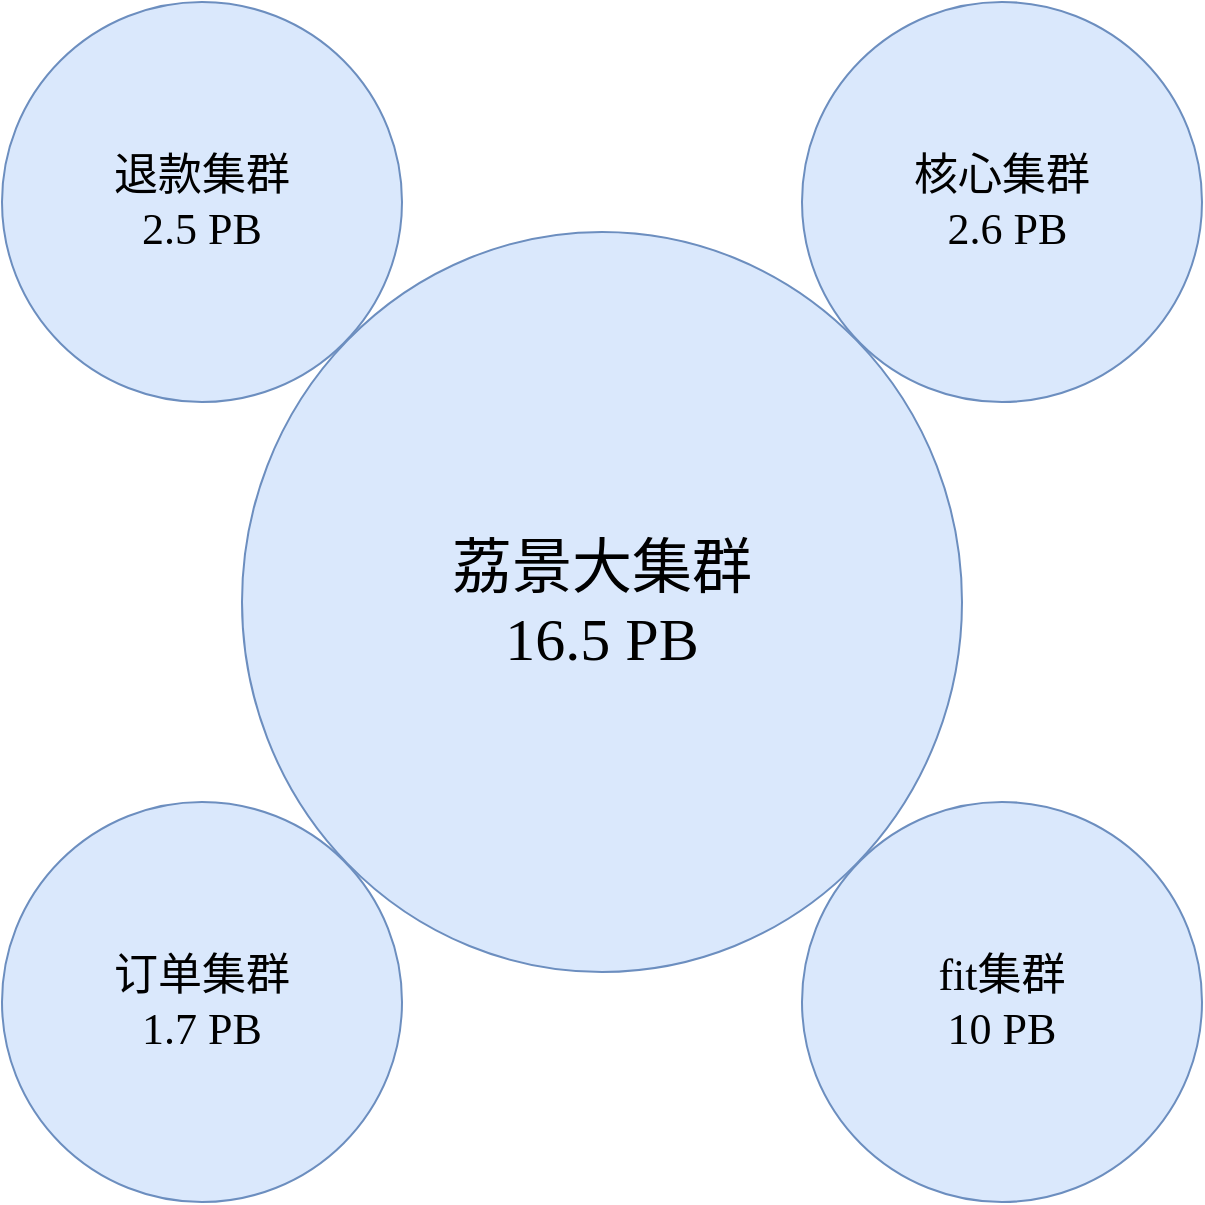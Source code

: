 <mxfile version="15.9.1" type="github" pages="5">
  <diagram name="Page-1" id="dd472eb7-4b8b-5cd9-a60b-b15522922e76">
    <mxGraphModel dx="1422" dy="762" grid="0" gridSize="10" guides="1" tooltips="1" connect="1" arrows="1" fold="1" page="0" pageScale="1" pageWidth="1100" pageHeight="850" background="none" math="0" shadow="0">
      <root>
        <mxCell id="0" />
        <mxCell id="1" parent="0" />
        <mxCell id="e7wq9mSCcDppuuJi101E-3" value="" style="group" parent="1" vertex="1" connectable="0">
          <mxGeometry x="230" y="80" width="600" height="600" as="geometry" />
        </mxCell>
        <mxCell id="45236fa5f4b8e91a-5" value="&lt;font style=&quot;font-size: 22px&quot;&gt;退款集群&lt;br&gt;2.5 PB&lt;br&gt;&lt;/font&gt;" style="ellipse;whiteSpace=wrap;html=1;rounded=0;shadow=0;dashed=0;comic=0;fontFamily=Verdana;fontSize=22;fillColor=#dae8fc;strokeColor=#6c8ebf;" parent="e7wq9mSCcDppuuJi101E-3" vertex="1">
          <mxGeometry width="200" height="200" as="geometry" />
        </mxCell>
        <mxCell id="45236fa5f4b8e91a-6" value="核心集群&lt;br&gt;&amp;nbsp;2.6 PB" style="ellipse;whiteSpace=wrap;html=1;rounded=0;shadow=0;dashed=0;comic=0;fontFamily=Verdana;fontSize=22;fillColor=#dae8fc;strokeColor=#6c8ebf;" parent="e7wq9mSCcDppuuJi101E-3" vertex="1">
          <mxGeometry x="400" width="200" height="200" as="geometry" />
        </mxCell>
        <mxCell id="45236fa5f4b8e91a-7" value="fit集群&lt;br&gt;10 PB" style="ellipse;whiteSpace=wrap;html=1;rounded=0;shadow=0;dashed=0;comic=0;fontFamily=Verdana;fontSize=22;fillColor=#dae8fc;strokeColor=#6c8ebf;" parent="e7wq9mSCcDppuuJi101E-3" vertex="1">
          <mxGeometry x="400" y="400" width="200" height="200" as="geometry" />
        </mxCell>
        <mxCell id="45236fa5f4b8e91a-8" value="订单集群&lt;br&gt;1.7 PB" style="ellipse;whiteSpace=wrap;html=1;rounded=0;shadow=0;dashed=0;comic=0;fontFamily=Verdana;fontSize=22;fillColor=#dae8fc;strokeColor=#6c8ebf;" parent="e7wq9mSCcDppuuJi101E-3" vertex="1">
          <mxGeometry y="400" width="200" height="200" as="geometry" />
        </mxCell>
        <mxCell id="374e34682ed331ee-1" value="&lt;span&gt;&lt;font style=&quot;font-size: 30px&quot;&gt;荔景大集群&lt;br&gt;16.5 PB&lt;br&gt;&lt;/font&gt;&lt;/span&gt;" style="ellipse;whiteSpace=wrap;html=1;rounded=0;shadow=0;dashed=0;comic=0;fontFamily=Verdana;fontSize=22;fillColor=#dae8fc;strokeColor=#6c8ebf;labelBorderColor=none;" parent="e7wq9mSCcDppuuJi101E-3" vertex="1">
          <mxGeometry x="120" y="115" width="360" height="370" as="geometry" />
        </mxCell>
      </root>
    </mxGraphModel>
  </diagram>
  <diagram id="4afgLCc1dEWonRlIrafz" name="第 4 页">
    <mxGraphModel dx="1422" dy="762" grid="0" gridSize="10" guides="1" tooltips="1" connect="1" arrows="1" fold="1" page="0" pageScale="1" pageWidth="827" pageHeight="1169" math="0" shadow="0">
      <root>
        <mxCell id="CyjUIUi3cRFa5IfwUqBt-0" />
        <mxCell id="CyjUIUi3cRFa5IfwUqBt-1" parent="CyjUIUi3cRFa5IfwUqBt-0" />
        <mxCell id="viXS1CL5_idXT0G1bb3e-28" value="&lt;font style=&quot;font-size: 14px&quot;&gt;&lt;span style=&quot;font-family: &amp;#34;verdana&amp;#34;&quot;&gt;退款集群&lt;/span&gt;&lt;br style=&quot;font-family: &amp;#34;verdana&amp;#34;&quot;&gt;&lt;span style=&quot;font-family: &amp;#34;verdana&amp;#34;&quot;&gt;2.5 PB&lt;/span&gt;&lt;/font&gt;" style="shape=mxgraph.basic.three_corner_round_rect;dx=18;flipH=1;html=1;fillColor=#dae8fc;strokeColor=#6c8ebf;shadow=0;fontSize=12;align=center;fontStyle=0;whiteSpace=wrap;rounded=0;" vertex="1" parent="CyjUIUi3cRFa5IfwUqBt-1">
          <mxGeometry x="270" y="310" width="100" height="100" as="geometry" />
        </mxCell>
        <mxCell id="viXS1CL5_idXT0G1bb3e-29" value="&lt;font style=&quot;font-size: 14px&quot;&gt;&lt;span style=&quot;font-family: &amp;#34;verdana&amp;#34;&quot;&gt;核心集群&lt;/span&gt;&lt;br style=&quot;font-family: &amp;#34;verdana&amp;#34;&quot;&gt;&lt;span style=&quot;font-family: &amp;#34;verdana&amp;#34;&quot;&gt;&amp;nbsp;2.6 PB&lt;/span&gt;&lt;/font&gt;" style="shape=mxgraph.basic.three_corner_round_rect;dx=18;html=1;fillColor=#d5e8d4;strokeColor=#82b366;shadow=0;fontSize=12;align=center;fontStyle=0;whiteSpace=wrap;rounded=0;" vertex="1" parent="CyjUIUi3cRFa5IfwUqBt-1">
          <mxGeometry x="430" y="310" width="100" height="100" as="geometry" />
        </mxCell>
        <mxCell id="viXS1CL5_idXT0G1bb3e-30" value="&lt;font style=&quot;font-size: 14px&quot;&gt;&lt;span style=&quot;font-family: &amp;#34;verdana&amp;#34;&quot;&gt;订单集群&lt;/span&gt;&lt;br style=&quot;font-family: &amp;#34;verdana&amp;#34;&quot;&gt;&lt;span style=&quot;font-family: &amp;#34;verdana&amp;#34;&quot;&gt;1.7 PB&lt;/span&gt;&lt;/font&gt;" style="shape=mxgraph.basic.three_corner_round_rect;dx=18;flipH=1;flipV=1;html=1;fillColor=#fff2cc;strokeColor=#d6b656;shadow=0;fontSize=12;align=center;fontStyle=0;whiteSpace=wrap;rounded=0;" vertex="1" parent="CyjUIUi3cRFa5IfwUqBt-1">
          <mxGeometry x="270" y="470" width="100" height="100" as="geometry" />
        </mxCell>
        <mxCell id="viXS1CL5_idXT0G1bb3e-31" value="&lt;font style=&quot;font-size: 14px&quot;&gt;&lt;span style=&quot;font-family: &amp;#34;verdana&amp;#34;&quot;&gt;fit集群&lt;/span&gt;&lt;br style=&quot;font-family: &amp;#34;verdana&amp;#34;&quot;&gt;&lt;span style=&quot;font-family: &amp;#34;verdana&amp;#34;&quot;&gt;10 PB&lt;/span&gt;&lt;/font&gt;" style="shape=mxgraph.basic.three_corner_round_rect;dx=18;flipV=1;html=1;fillColor=#f8cecc;strokeColor=#b85450;shadow=0;fontSize=12;align=center;fontStyle=0;whiteSpace=wrap;rounded=0;" vertex="1" parent="CyjUIUi3cRFa5IfwUqBt-1">
          <mxGeometry x="430" y="470" width="100" height="100" as="geometry" />
        </mxCell>
        <mxCell id="viXS1CL5_idXT0G1bb3e-36" value="&lt;font style=&quot;font-size: 14px&quot;&gt;&lt;span style=&quot;color: rgb(0 , 0 , 0) ; font-family: &amp;#34;verdana&amp;#34;&quot;&gt;荔景大集群&lt;/span&gt;&lt;br style=&quot;color: rgb(0 , 0 , 0) ; font-family: &amp;#34;verdana&amp;#34;&quot;&gt;&lt;span style=&quot;color: rgb(0 , 0 , 0) ; font-family: &amp;#34;verdana&amp;#34;&quot;&gt;16.5 PB&lt;/span&gt;&lt;/font&gt;" style="rounded=1;whiteSpace=wrap;html=1;fontSize=20;arcSize=36;fillColor=#FFB366;strokeColor=#82b366;fontFamily=Helvetica;fontColor=#FFFFFF;" vertex="1" parent="CyjUIUi3cRFa5IfwUqBt-1">
          <mxGeometry x="350" y="390" width="100" height="100" as="geometry" />
        </mxCell>
      </root>
    </mxGraphModel>
  </diagram>
  <diagram id="_gGg-iMAXQinFC06fHHj" name="第 2 页">
    <mxGraphModel dx="1422" dy="762" grid="1" gridSize="10" guides="1" tooltips="1" connect="1" arrows="1" fold="1" page="1" pageScale="1" pageWidth="827" pageHeight="1169" math="0" shadow="0">
      <root>
        <mxCell id="JdNSgaS2HLalLxtqA93W-0" />
        <mxCell id="JdNSgaS2HLalLxtqA93W-1" parent="JdNSgaS2HLalLxtqA93W-0" />
        <mxCell id="JdNSgaS2HLalLxtqA93W-2" value="" style="aspect=fixed;perimeter=ellipsePerimeter;html=1;align=center;shadow=0;dashed=0;fontColor=#4277BB;labelBackgroundColor=#ffffff;fontSize=12;spacingTop=3;image;image=img/lib/ibm/miscellaneous/cognitive_services.svg;" vertex="1" parent="JdNSgaS2HLalLxtqA93W-1">
          <mxGeometry x="340" y="647.5" width="60" height="60" as="geometry" />
        </mxCell>
        <mxCell id="JdNSgaS2HLalLxtqA93W-3" value="" style="aspect=fixed;perimeter=ellipsePerimeter;html=1;align=center;shadow=0;dashed=0;fontColor=#4277BB;labelBackgroundColor=#ffffff;fontSize=12;spacingTop=3;image;image=img/lib/ibm/users/sensor.svg;" vertex="1" parent="JdNSgaS2HLalLxtqA93W-1">
          <mxGeometry x="530" y="620" width="115" height="115" as="geometry" />
        </mxCell>
        <mxCell id="JdNSgaS2HLalLxtqA93W-4" value="" style="aspect=fixed;perimeter=ellipsePerimeter;html=1;align=center;shadow=0;dashed=0;fontColor=#4277BB;labelBackgroundColor=#ffffff;fontSize=12;spacingTop=3;image;image=img/lib/ibm/vpc/TransitGateway.svg;" vertex="1" parent="JdNSgaS2HLalLxtqA93W-1">
          <mxGeometry x="200" y="510" width="60" height="60" as="geometry" />
        </mxCell>
        <mxCell id="LiRhk6oFk_6Me18cpOod-0" value="" style="aspect=fixed;perimeter=ellipsePerimeter;html=1;align=center;shadow=0;dashed=0;fontColor=#4277BB;labelBackgroundColor=#ffffff;fontSize=12;spacingTop=3;image;image=img/lib/ibm/vpc/PowerInstance.svg;" vertex="1" parent="JdNSgaS2HLalLxtqA93W-1">
          <mxGeometry x="420" y="360" width="60" height="60" as="geometry" />
        </mxCell>
        <mxCell id="OuJx0LLyDt-9chan3G7v-1" value="" style="aspect=fixed;perimeter=ellipsePerimeter;html=1;align=center;shadow=0;dashed=0;fontColor=#4277BB;labelBackgroundColor=#ffffff;fontSize=12;spacingTop=3;image;image=img/lib/ibm/blockchain/hyperledger_fabric.svg;imageBackground=none;" vertex="1" parent="JdNSgaS2HLalLxtqA93W-1">
          <mxGeometry x="260" y="320" width="60" height="60" as="geometry" />
        </mxCell>
        <mxCell id="OuJx0LLyDt-9chan3G7v-2" value="" style="aspect=fixed;perimeter=ellipsePerimeter;html=1;align=center;shadow=0;dashed=0;fontColor=#4277BB;labelBackgroundColor=#ffffff;fontSize=12;spacingTop=3;image;image=img/lib/ibm/blockchain/existing_enterprise_systems.svg;" vertex="1" parent="JdNSgaS2HLalLxtqA93W-1">
          <mxGeometry x="380" y="500" width="60" height="60" as="geometry" />
        </mxCell>
        <mxCell id="OuJx0LLyDt-9chan3G7v-3" value="" style="aspect=fixed;perimeter=ellipsePerimeter;html=1;align=center;shadow=0;dashed=0;fontColor=#4277BB;labelBackgroundColor=#ffffff;fontSize=12;spacingTop=3;image;image=img/lib/ibm/social/networking.svg;" vertex="1" parent="JdNSgaS2HLalLxtqA93W-1">
          <mxGeometry x="150" y="230" width="60" height="60" as="geometry" />
        </mxCell>
        <mxCell id="OuJx0LLyDt-9chan3G7v-4" value="" style="shape=mxgraph.signs.science.nuclear_1;html=1;pointerEvents=1;fillColor=#b0e3e6;strokeColor=#0e8088;verticalLabelPosition=bottom;verticalAlign=top;align=center;sketch=0;fontSize=20;" vertex="1" parent="JdNSgaS2HLalLxtqA93W-1">
          <mxGeometry x="470" y="142" width="99" height="88" as="geometry" />
        </mxCell>
      </root>
    </mxGraphModel>
  </diagram>
  <diagram id="RDps-XzdvMWTBMIRF5ZM" name="第 3 页">
    <mxGraphModel dx="1422" dy="762" grid="0" gridSize="10" guides="1" tooltips="1" connect="1" arrows="1" fold="1" page="0" pageScale="1" pageWidth="827" pageHeight="1169" math="0" shadow="0">
      <root>
        <mxCell id="iNoRGK1bMKIYvExlUC_A-0" />
        <mxCell id="iNoRGK1bMKIYvExlUC_A-1" parent="iNoRGK1bMKIYvExlUC_A-0" />
        <mxCell id="nGt48Ss-JruuddotP_y--0" value="&lt;font style=&quot;font-size: 20px&quot;&gt;&amp;nbsp; 项目介绍&lt;/font&gt;" style="shape=rect;rounded=1;whiteSpace=wrap;html=1;shadow=0;strokeColor=none;fillColor=#64BBE2;arcSize=30;fontSize=14;spacingLeft=42;fontStyle=1;fontColor=#FFFFFF;align=left;" vertex="1" parent="iNoRGK1bMKIYvExlUC_A-1">
          <mxGeometry x="353" y="226" width="220" height="40" as="geometry" />
        </mxCell>
        <mxCell id="nGt48Ss-JruuddotP_y--1" value="2" style="shape=ellipse;perimeter=ellipsePerimeter;fontSize=22;fontStyle=1;shadow=0;strokeColor=#ffffff;fillColor=#10739E;strokeWidth=4;fontColor=#ffffff;align=center;" vertex="1" parent="iNoRGK1bMKIYvExlUC_A-1">
          <mxGeometry x="314" y="216" width="60" height="60" as="geometry" />
        </mxCell>
        <mxCell id="nGt48Ss-JruuddotP_y--2" value="&lt;font style=&quot;font-size: 20px&quot;&gt;&amp;nbsp; 未来规划&lt;/font&gt;" style="shape=rect;rounded=1;whiteSpace=wrap;html=1;shadow=0;strokeColor=none;fillColor=#F8C382;arcSize=30;fontSize=14;spacingLeft=42;fontStyle=1;fontColor=#FFFFFF;align=left;" vertex="1" parent="iNoRGK1bMKIYvExlUC_A-1">
          <mxGeometry x="353" y="292" width="220" height="40" as="geometry" />
        </mxCell>
        <mxCell id="nGt48Ss-JruuddotP_y--3" value="3" style="shape=ellipse;perimeter=ellipsePerimeter;fontSize=22;fontStyle=1;shadow=0;strokeColor=#ffffff;fillColor=#F2931E;strokeWidth=4;fontColor=#ffffff;align=center;" vertex="1" parent="iNoRGK1bMKIYvExlUC_A-1">
          <mxGeometry x="314" y="282" width="60" height="60" as="geometry" />
        </mxCell>
        <mxCell id="nGt48Ss-JruuddotP_y--4" value="&lt;font style=&quot;font-size: 20px&quot;&gt;&amp;nbsp; 个人总结&lt;/font&gt;" style="shape=rect;rounded=1;whiteSpace=wrap;html=1;shadow=0;strokeColor=none;fillColor=#F08E81;arcSize=30;fontSize=14;spacingLeft=42;fontStyle=1;fontColor=#FFFFFF;align=left;" vertex="1" parent="iNoRGK1bMKIYvExlUC_A-1">
          <mxGeometry x="353" y="359" width="220" height="40" as="geometry" />
        </mxCell>
        <mxCell id="nGt48Ss-JruuddotP_y--5" value="4" style="shape=ellipse;perimeter=ellipsePerimeter;fontSize=22;fontStyle=1;shadow=0;strokeColor=#ffffff;fillColor=#AE4132;strokeWidth=4;fontColor=#ffffff;align=center;" vertex="1" parent="iNoRGK1bMKIYvExlUC_A-1">
          <mxGeometry x="314" y="349" width="60" height="60" as="geometry" />
        </mxCell>
        <mxCell id="nGt48Ss-JruuddotP_y--8" value="&lt;font style=&quot;font-size: 20px&quot;&gt;&amp;nbsp; 工作总结&lt;/font&gt;" style="shape=rect;rounded=1;whiteSpace=wrap;html=1;shadow=0;strokeColor=none;fillColor=#61C6CE;arcSize=30;fontSize=14;spacingLeft=42;fontStyle=1;fontColor=#FFFFFF;align=left;" vertex="1" parent="iNoRGK1bMKIYvExlUC_A-1">
          <mxGeometry x="353" y="159" width="220" height="40" as="geometry" />
        </mxCell>
        <mxCell id="nGt48Ss-JruuddotP_y--9" value="1" style="shape=ellipse;perimeter=ellipsePerimeter;fontSize=22;fontStyle=1;shadow=0;strokeColor=#ffffff;fillColor=#12AAB5;strokeWidth=4;fontColor=#ffffff;align=center;" vertex="1" parent="iNoRGK1bMKIYvExlUC_A-1">
          <mxGeometry x="314" y="149" width="60" height="60" as="geometry" />
        </mxCell>
      </root>
    </mxGraphModel>
  </diagram>
  <diagram id="OXo509frXEEvn5S-eeLl" name="第 5 页">
    <mxGraphModel dx="1422" dy="762" grid="0" gridSize="10" guides="1" tooltips="1" connect="1" arrows="1" fold="1" page="0" pageScale="1" pageWidth="827" pageHeight="1169" math="0" shadow="0">
      <root>
        <mxCell id="VIHGUV38CDDJUslc3rdD-0" />
        <mxCell id="VIHGUV38CDDJUslc3rdD-1" parent="VIHGUV38CDDJUslc3rdD-0" />
      </root>
    </mxGraphModel>
  </diagram>
</mxfile>

